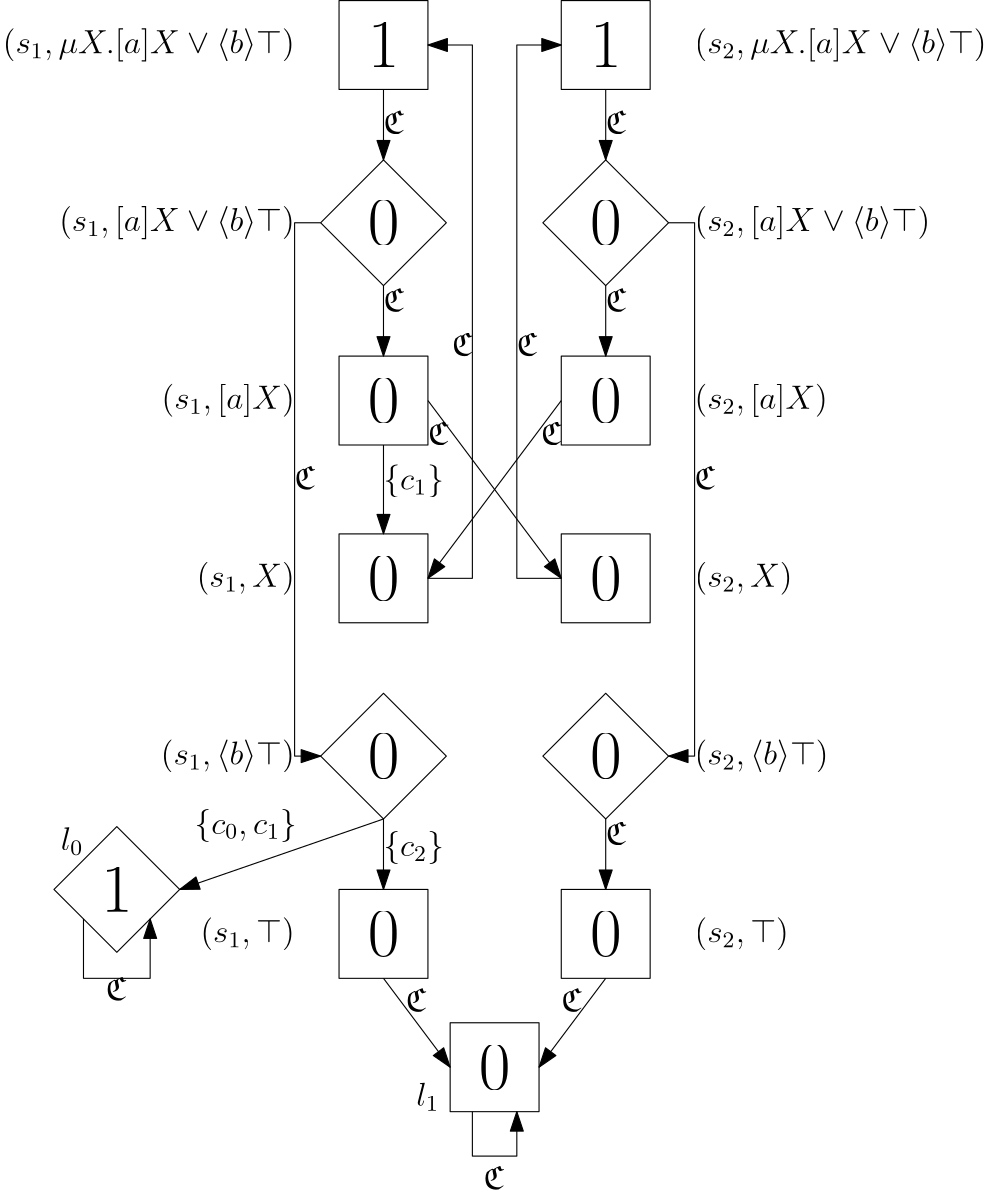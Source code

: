 <?xml version="1.0"?>
<!DOCTYPE ipe SYSTEM "ipe.dtd">
<ipe version="70206" creator="Ipe 7.2.7">
<info created="D:20190513152140" modified="D:20190515100534"/>
<preamble>\usepackage{amsfonts}</preamble>
<ipestyle name="basic">
<symbol name="arrow/arc(spx)">
<path stroke="sym-stroke" fill="sym-stroke" pen="sym-pen">
0 0 m
-1 0.333 l
-1 -0.333 l
h
</path>
</symbol>
<symbol name="arrow/farc(spx)">
<path stroke="sym-stroke" fill="white" pen="sym-pen">
0 0 m
-1 0.333 l
-1 -0.333 l
h
</path>
</symbol>
<symbol name="arrow/ptarc(spx)">
<path stroke="sym-stroke" fill="sym-stroke" pen="sym-pen">
0 0 m
-1 0.333 l
-0.8 0 l
-1 -0.333 l
h
</path>
</symbol>
<symbol name="arrow/fptarc(spx)">
<path stroke="sym-stroke" fill="white" pen="sym-pen">
0 0 m
-1 0.333 l
-0.8 0 l
-1 -0.333 l
h
</path>
</symbol>
<symbol name="mark/circle(sx)" transformations="translations">
<path fill="sym-stroke">
0.6 0 0 0.6 0 0 e
0.4 0 0 0.4 0 0 e
</path>
</symbol>
<symbol name="mark/disk(sx)" transformations="translations">
<path fill="sym-stroke">
0.6 0 0 0.6 0 0 e
</path>
</symbol>
<symbol name="mark/fdisk(sfx)" transformations="translations">
<group>
<path fill="sym-fill">
0.5 0 0 0.5 0 0 e
</path>
<path fill="sym-stroke" fillrule="eofill">
0.6 0 0 0.6 0 0 e
0.4 0 0 0.4 0 0 e
</path>
</group>
</symbol>
<symbol name="mark/box(sx)" transformations="translations">
<path fill="sym-stroke" fillrule="eofill">
-0.6 -0.6 m
0.6 -0.6 l
0.6 0.6 l
-0.6 0.6 l
h
-0.4 -0.4 m
0.4 -0.4 l
0.4 0.4 l
-0.4 0.4 l
h
</path>
</symbol>
<symbol name="mark/square(sx)" transformations="translations">
<path fill="sym-stroke">
-0.6 -0.6 m
0.6 -0.6 l
0.6 0.6 l
-0.6 0.6 l
h
</path>
</symbol>
<symbol name="mark/fsquare(sfx)" transformations="translations">
<group>
<path fill="sym-fill">
-0.5 -0.5 m
0.5 -0.5 l
0.5 0.5 l
-0.5 0.5 l
h
</path>
<path fill="sym-stroke" fillrule="eofill">
-0.6 -0.6 m
0.6 -0.6 l
0.6 0.6 l
-0.6 0.6 l
h
-0.4 -0.4 m
0.4 -0.4 l
0.4 0.4 l
-0.4 0.4 l
h
</path>
</group>
</symbol>
<symbol name="mark/cross(sx)" transformations="translations">
<group>
<path fill="sym-stroke">
-0.43 -0.57 m
0.57 0.43 l
0.43 0.57 l
-0.57 -0.43 l
h
</path>
<path fill="sym-stroke">
-0.43 0.57 m
0.57 -0.43 l
0.43 -0.57 l
-0.57 0.43 l
h
</path>
</group>
</symbol>
<symbol name="arrow/fnormal(spx)">
<path stroke="sym-stroke" fill="white" pen="sym-pen">
0 0 m
-1 0.333 l
-1 -0.333 l
h
</path>
</symbol>
<symbol name="arrow/pointed(spx)">
<path stroke="sym-stroke" fill="sym-stroke" pen="sym-pen">
0 0 m
-1 0.333 l
-0.8 0 l
-1 -0.333 l
h
</path>
</symbol>
<symbol name="arrow/fpointed(spx)">
<path stroke="sym-stroke" fill="white" pen="sym-pen">
0 0 m
-1 0.333 l
-0.8 0 l
-1 -0.333 l
h
</path>
</symbol>
<symbol name="arrow/linear(spx)">
<path stroke="sym-stroke" pen="sym-pen">
-1 0.333 m
0 0 l
-1 -0.333 l
</path>
</symbol>
<symbol name="arrow/fdouble(spx)">
<path stroke="sym-stroke" fill="white" pen="sym-pen">
0 0 m
-1 0.333 l
-1 -0.333 l
h
-1 0 m
-2 0.333 l
-2 -0.333 l
h
</path>
</symbol>
<symbol name="arrow/double(spx)">
<path stroke="sym-stroke" fill="sym-stroke" pen="sym-pen">
0 0 m
-1 0.333 l
-1 -0.333 l
h
-1 0 m
-2 0.333 l
-2 -0.333 l
h
</path>
</symbol>
<pen name="heavier" value="0.8"/>
<pen name="fat" value="1.2"/>
<pen name="ultrafat" value="2"/>
<symbolsize name="large" value="5"/>
<symbolsize name="small" value="2"/>
<symbolsize name="tiny" value="1.1"/>
<arrowsize name="large" value="10"/>
<arrowsize name="small" value="5"/>
<arrowsize name="tiny" value="3"/>
<color name="red" value="1 0 0"/>
<color name="green" value="0 1 0"/>
<color name="blue" value="0 0 1"/>
<color name="yellow" value="1 1 0"/>
<color name="orange" value="1 0.647 0"/>
<color name="gold" value="1 0.843 0"/>
<color name="purple" value="0.627 0.125 0.941"/>
<color name="gray" value="0.745"/>
<color name="brown" value="0.647 0.165 0.165"/>
<color name="navy" value="0 0 0.502"/>
<color name="pink" value="1 0.753 0.796"/>
<color name="seagreen" value="0.18 0.545 0.341"/>
<color name="turquoise" value="0.251 0.878 0.816"/>
<color name="violet" value="0.933 0.51 0.933"/>
<color name="darkblue" value="0 0 0.545"/>
<color name="darkcyan" value="0 0.545 0.545"/>
<color name="darkgray" value="0.663"/>
<color name="darkgreen" value="0 0.392 0"/>
<color name="darkmagenta" value="0.545 0 0.545"/>
<color name="darkorange" value="1 0.549 0"/>
<color name="darkred" value="0.545 0 0"/>
<color name="lightblue" value="0.678 0.847 0.902"/>
<color name="lightcyan" value="0.878 1 1"/>
<color name="lightgray" value="0.827"/>
<color name="lightgreen" value="0.565 0.933 0.565"/>
<color name="lightyellow" value="1 1 0.878"/>
<dashstyle name="dashed" value="[4] 0"/>
<dashstyle name="dotted" value="[1 3] 0"/>
<dashstyle name="dash dotted" value="[4 2 1 2] 0"/>
<dashstyle name="dash dot dotted" value="[4 2 1 2 1 2] 0"/>
<textsize name="large" value="\large"/>
<textsize name="Large" value="\Large"/>
<textsize name="LARGE" value="\LARGE"/>
<textsize name="huge" value="\huge"/>
<textsize name="Huge" value="\Huge"/>
<textsize name="small" value="\small"/>
<textsize name="footnote" value="\footnotesize"/>
<textsize name="tiny" value="\tiny"/>
<textstyle name="center" begin="\begin{center}" end="\end{center}"/>
<textstyle name="itemize" begin="\begin{itemize}" end="\end{itemize}"/>
<textstyle name="item" begin="\begin{itemize}\item{}" end="\end{itemize}"/>
<gridsize name="4 pts" value="4"/>
<gridsize name="8 pts (~3 mm)" value="8"/>
<gridsize name="16 pts (~6 mm)" value="16"/>
<gridsize name="32 pts (~12 mm)" value="32"/>
<gridsize name="10 pts (~3.5 mm)" value="10"/>
<gridsize name="20 pts (~7 mm)" value="20"/>
<gridsize name="14 pts (~5 mm)" value="14"/>
<gridsize name="28 pts (~10 mm)" value="28"/>
<gridsize name="56 pts (~20 mm)" value="56"/>
<anglesize name="90 deg" value="90"/>
<anglesize name="60 deg" value="60"/>
<anglesize name="45 deg" value="45"/>
<anglesize name="30 deg" value="30"/>
<anglesize name="22.5 deg" value="22.5"/>
<opacity name="10%" value="0.1"/>
<opacity name="30%" value="0.3"/>
<opacity name="50%" value="0.5"/>
<opacity name="75%" value="0.75"/>
<tiling name="falling" angle="-60" step="4" width="1"/>
<tiling name="rising" angle="30" step="4" width="1"/>
</ipestyle>
<page>
<layer name="alpha"/>
<view layers="alpha" active="alpha"/>
<path layer="alpha" matrix="1 0 0 1 64 0" stroke="black">
64 800 m
64 768 l
96 768 l
96 800 l
h
</path>
<text matrix="1 0 0 1 64 0" transformations="translations" pos="80 784" stroke="black" type="label" width="11.368" height="15.978" depth="0" halign="center" valign="center" size="Huge">1</text>
<path matrix="0.707107 -0.707107 0.707107 0.707107 -466.94 222.197" stroke="black">
64 800 m
64 768 l
96 768 l
96 800 l
h
</path>
<text matrix="1 0 0 1 64 0" transformations="translations" pos="80 720" stroke="black" type="label" width="11.368" height="15.978" depth="0" halign="center" valign="center" size="Huge">0</text>
<text matrix="1 0 0 1 48 -16" transformations="translations" pos="64 800" stroke="black" type="label" width="105.055" height="8.965" depth="2.99" halign="right" valign="center" size="large" style="math">(s_1, \mu X.[a]X \vee \langle b \rangle \top)</text>
<text matrix="1 0 0 1 48 -80" transformations="translations" pos="64 800" stroke="black" type="label" width="84.756" height="8.965" depth="2.99" halign="right" valign="center" size="large" style="math">(s_1, [a]X \vee \langle b \rangle \top)</text>
<path matrix="1 0 0 1 64 -128" stroke="black">
64 800 m
64 768 l
96 768 l
96 800 l
h
</path>
<text matrix="1 0 0 1 64 -128" transformations="translations" pos="80 784" stroke="black" type="label" width="11.368" height="15.978" depth="0" halign="center" valign="center" size="Huge">0</text>
<text matrix="1 0 0 1 48 -144" transformations="translations" pos="64 800" stroke="black" type="label" width="47.898" height="8.965" depth="2.99" halign="right" valign="center" size="large" style="math">(s_1, [a]X)</text>
<path matrix="1 0 0 1 64 -192" stroke="black">
64 800 m
64 768 l
96 768 l
96 800 l
h
</path>
<text matrix="1 0 0 1 64 -192" transformations="translations" pos="80 784" stroke="black" type="label" width="11.368" height="15.978" depth="0" halign="center" valign="center" size="Huge">0</text>
<text matrix="1 0 0 1 48 -208" transformations="translations" pos="64 800" stroke="black" type="label" width="35.25" height="8.965" depth="2.99" halign="right" valign="center" size="large" style="math">(s_1, X)</text>
<path matrix="0.707107 -0.707107 0.707107 0.707107 -466.94 30.197" stroke="black">
64 800 m
64 768 l
96 768 l
96 800 l
h
</path>
<text matrix="1 0 0 1 64 -192" transformations="translations" pos="80 720" stroke="black" type="label" width="11.368" height="15.978" depth="0" halign="center" valign="center" size="Huge">0</text>
<text matrix="1 0 0 1 48 -272" transformations="translations" pos="64 800" stroke="black" type="label" width="48.169" height="8.965" depth="2.99" halign="right" valign="center" size="large" style="math">(s_1, \langle b \rangle \top)</text>
<path matrix="1 0 0 1 64 -320" stroke="black">
64 800 m
64 768 l
96 768 l
96 800 l
h
</path>
<text matrix="1 0 0 1 64 -320" transformations="translations" pos="80 784" stroke="black" type="label" width="11.368" height="15.978" depth="0" halign="center" valign="center" size="Huge">0</text>
<text matrix="1 0 0 1 48 -336" transformations="translations" pos="64 800" stroke="black" type="label" width="33.894" height="8.965" depth="2.99" halign="right" valign="center" size="large" style="math">(s_1, \top)</text>
<path stroke="black" arrow="normal/normal">
144 768 m
144 742.627 l
</path>
<path stroke="black" arrow="normal/normal">
144 697.373 m
144 672 l
</path>
<path stroke="black" arrow="normal/normal">
121.373 720 m
112 720 l
112 528 l
121.373 528 l
</path>
<text matrix="1 0 0 1 192 -16" transformations="translations" pos="64 800" stroke="black" type="label" width="105.055" height="8.965" depth="2.99" valign="center" size="large" style="math">(s_2, \mu X.[a]X \vee \langle b \rangle \top)</text>
<text matrix="1 0 0 1 192 -80" transformations="translations" pos="64 800" stroke="black" type="label" width="84.756" height="8.965" depth="2.99" valign="center" size="large" style="math">(s_2, [a]X \vee \langle b \rangle \top)</text>
<text matrix="1 0 0 1 192 -144" transformations="translations" pos="64 800" stroke="black" type="label" width="47.898" height="8.965" depth="2.99" valign="center" size="large" style="math">(s_2, [a]X)</text>
<text matrix="1 0 0 1 192 -208" transformations="translations" pos="64 800" stroke="black" type="label" width="35.25" height="8.965" depth="2.99" valign="center" size="large" style="math">(s_2, X)</text>
<text matrix="1 0 0 1 192 -272" transformations="translations" pos="64 800" stroke="black" type="label" width="48.169" height="8.965" depth="2.99" valign="center" size="large" style="math">(s_2, \langle b \rangle \top)</text>
<text matrix="1 0 0 1 192 -336" transformations="translations" pos="64 800" stroke="black" type="label" width="33.894" height="8.965" depth="2.99" valign="center" size="large" style="math">(s_2, \top)</text>
<path matrix="1 0 0 1 144 0" stroke="black">
64 800 m
64 768 l
96 768 l
96 800 l
h
</path>
<text matrix="1 0 0 1 144 0" transformations="translations" pos="80 784" stroke="black" type="label" width="11.368" height="15.978" depth="0" halign="center" valign="center" size="Huge">1</text>
<path matrix="0.707107 -0.707107 0.707107 0.707107 -386.94 222.197" stroke="black">
64 800 m
64 768 l
96 768 l
96 800 l
h
</path>
<text matrix="1 0 0 1 144 0" transformations="translations" pos="80 720" stroke="black" type="label" width="11.368" height="15.978" depth="0" halign="center" valign="center" size="Huge">0</text>
<path matrix="1 0 0 1 144 -128" stroke="black">
64 800 m
64 768 l
96 768 l
96 800 l
h
</path>
<text matrix="1 0 0 1 144 -128" transformations="translations" pos="80 784" stroke="black" type="label" width="11.368" height="15.978" depth="0" halign="center" valign="center" size="Huge">0</text>
<path matrix="1 0 0 1 144 -192" stroke="black">
64 800 m
64 768 l
96 768 l
96 800 l
h
</path>
<text matrix="1 0 0 1 144 -192" transformations="translations" pos="80 784" stroke="black" type="label" width="11.368" height="15.978" depth="0" halign="center" valign="center" size="Huge">0</text>
<path matrix="0.707107 -0.707107 0.707107 0.707107 -386.94 30.197" stroke="black">
64 800 m
64 768 l
96 768 l
96 800 l
h
</path>
<text matrix="1 0 0 1 144 -192" transformations="translations" pos="80 720" stroke="black" type="label" width="11.368" height="15.978" depth="0" halign="center" valign="center" size="Huge">0</text>
<path matrix="1 0 0 1 144 -320" stroke="black">
64 800 m
64 768 l
96 768 l
96 800 l
h
</path>
<text matrix="1 0 0 1 144 -320" transformations="translations" pos="80 784" stroke="black" type="label" width="11.368" height="15.978" depth="0" halign="center" valign="center" size="Huge">0</text>
<path matrix="1 0 0 1 80 0" stroke="black" arrow="normal/normal">
144 768 m
144 742.627 l
</path>
<path matrix="1 0 0 1 80 0" stroke="black" arrow="normal/normal">
144 697.373 m
144 672 l
</path>
<path stroke="black" arrow="normal/normal">
246.628 720 m
256 720 l
256 528 l
246.628 528 l
</path>
<path stroke="black" arrow="normal/normal">
144 640 m
144 608 l
</path>
<text transformations="translations" pos="144 624" stroke="black" type="label" width="21.725" height="8.965" depth="2.99" valign="baseline" size="large" style="math">\{c_1\}</text>
<path stroke="black" arrow="normal/normal">
160 656 m
208 592 l
</path>
<path stroke="black" arrow="normal/normal">
160 592 m
176 592 l
176 784 l
160 784 l
</path>
<path stroke="black" arrow="normal/normal">
208 592 m
192 592 l
192 784 l
208 784 l
</path>
<path stroke="black" arrow="normal/normal">
224 505.373 m
224 480 l
</path>
<path stroke="black" arrow="normal/normal">
208 656 m
160 592 l
</path>
<text transformations="translations" pos="144 752" stroke="black" type="label" width="7.323" height="8.266" depth="0" valign="baseline" size="large" style="math">\mathfrak{C}</text>
<text matrix="1 0 0 1 80 0" transformations="translations" pos="144 752" stroke="black" type="label" width="7.323" height="8.266" depth="0" valign="baseline" size="large" style="math">\mathfrak{C}</text>
<text matrix="1 0 0 1 0 -64" transformations="translations" pos="144 752" stroke="black" type="label" width="7.323" height="8.266" depth="0" valign="baseline" size="large" style="math">\mathfrak{C}</text>
<text matrix="1 0 0 1 -32 -128" transformations="translations" pos="144 752" stroke="black" type="label" width="7.323" height="8.266" depth="0" valign="baseline" size="large" style="math">\mathfrak{C}</text>
<text matrix="1 0 0 1 112 -128" transformations="translations" pos="144 752" stroke="black" type="label" width="7.323" height="8.266" depth="0" valign="baseline" size="large" style="math">\mathfrak{C}</text>
<text matrix="1 0 0 1 32 -80" transformations="translations" pos="144 752" stroke="black" type="label" width="7.323" height="8.266" depth="0" halign="right" valign="baseline" size="large" style="math">\mathfrak{C}</text>
<text matrix="1 0 0 1 48 -80" transformations="translations" pos="144 752" stroke="black" type="label" width="7.323" height="8.266" depth="0" valign="baseline" size="large" style="math">\mathfrak{C}</text>
<text matrix="1 0 0 1 16 -112" transformations="translations" pos="144 752" stroke="black" type="label" width="7.323" height="8.266" depth="0" valign="baseline" size="large" style="math">\mathfrak{C}</text>
<text matrix="1 0 0 1 64 -112" transformations="translations" pos="144 752" stroke="black" type="label" width="7.323" height="8.266" depth="0" halign="right" valign="baseline" size="large" style="math">\mathfrak{C}</text>
<text matrix="1 0 0 1 80 -256" transformations="translations" pos="144 752" stroke="black" type="label" width="7.323" height="8.266" depth="0" valign="baseline" size="large" style="math">\mathfrak{C}</text>
<text matrix="1 0 0 1 80 -64" transformations="translations" pos="144 752" stroke="black" type="label" width="7.323" height="8.266" depth="0" valign="baseline" size="large" style="math">\mathfrak{C}</text>
<path matrix="0.707107 -0.707107 0.707107 0.707107 -562.94 -17.803" stroke="black">
64 800 m
64 768 l
96 768 l
96 800 l
h
</path>
<text matrix="1 0 0 1 -32 -240" transformations="translations" pos="80 720" stroke="black" type="label" width="11.368" height="15.978" depth="0" halign="center" valign="center" size="Huge">1</text>
<path stroke="black" arrow="normal/normal">
36 469.373 m
36 448 l
60 448 l
60 469.372 l
</path>
<path stroke="black" arrow="normal/normal">
144 505.373 m
70.6279 480 l
</path>
<text matrix="1 0 0 1 -68 -252" transformations="translations" pos="144 752" stroke="black" type="label" width="36.74" height="8.965" depth="2.99" valign="baseline" size="large" style="math">\{c_0,c_1\}</text>
<path matrix="1 0 0 1 104 -368" stroke="black">
64 800 m
64 768 l
96 768 l
96 800 l
h
</path>
<text matrix="1 0 0 1 104 -368" transformations="translations" pos="80 784" stroke="black" type="label" width="11.368" height="15.978" depth="0" halign="center" valign="center" size="Huge">0</text>
<text matrix="1 0 0 1 -28.0004 -302.628" transformations="translations" pos="64 800" stroke="black" type="label" width="8.219" height="8.305" depth="1.79" halign="right" valign="center" size="large" style="math">l_0</text>
<text matrix="1 0 0 1 99.9996 -394.628" transformations="translations" pos="64 800" stroke="black" type="label" width="8.219" height="8.305" depth="1.79" halign="right" valign="center" size="large" style="math">l_1</text>
<path stroke="black" arrow="normal/normal">
144 448 m
168 416 l
</path>
<path stroke="black" arrow="normal/normal">
224 448 m
200 416 l
</path>
<text matrix="1 0 0 1 8 -316" transformations="translations" pos="144 752" stroke="black" type="label" width="7.323" height="8.266" depth="0" valign="baseline" size="large" style="math">\mathfrak{C}</text>
<text matrix="1 0 0 1 64 -316" transformations="translations" pos="144 752" stroke="black" type="label" width="7.323" height="8.266" depth="0" valign="baseline" size="large" style="math">\mathfrak{C}</text>
<path stroke="black" arrow="normal/normal">
176 400 m
176 384 l
192 384 l
192 400 l
</path>
<path stroke="black" arrow="normal/normal">
144 505.373 m
144 480 l
</path>
<text matrix="1 0 0 1 0 -260" transformations="translations" pos="144 752" stroke="black" type="label" width="21.725" height="8.965" depth="2.99" valign="baseline" size="large" style="math">\{c_2\}</text>
<text matrix="1 0 0 1 -100 -312" transformations="translations" pos="144 752" stroke="black" type="label" width="7.323" height="8.266" depth="0" valign="baseline" size="large" style="math">\mathfrak{C}</text>
<text matrix="1 0 0 1 36 -380" transformations="translations" pos="144 752" stroke="black" type="label" width="7.323" height="8.266" depth="0" valign="baseline" size="large" style="math">\mathfrak{C}</text>
</page>
</ipe>
